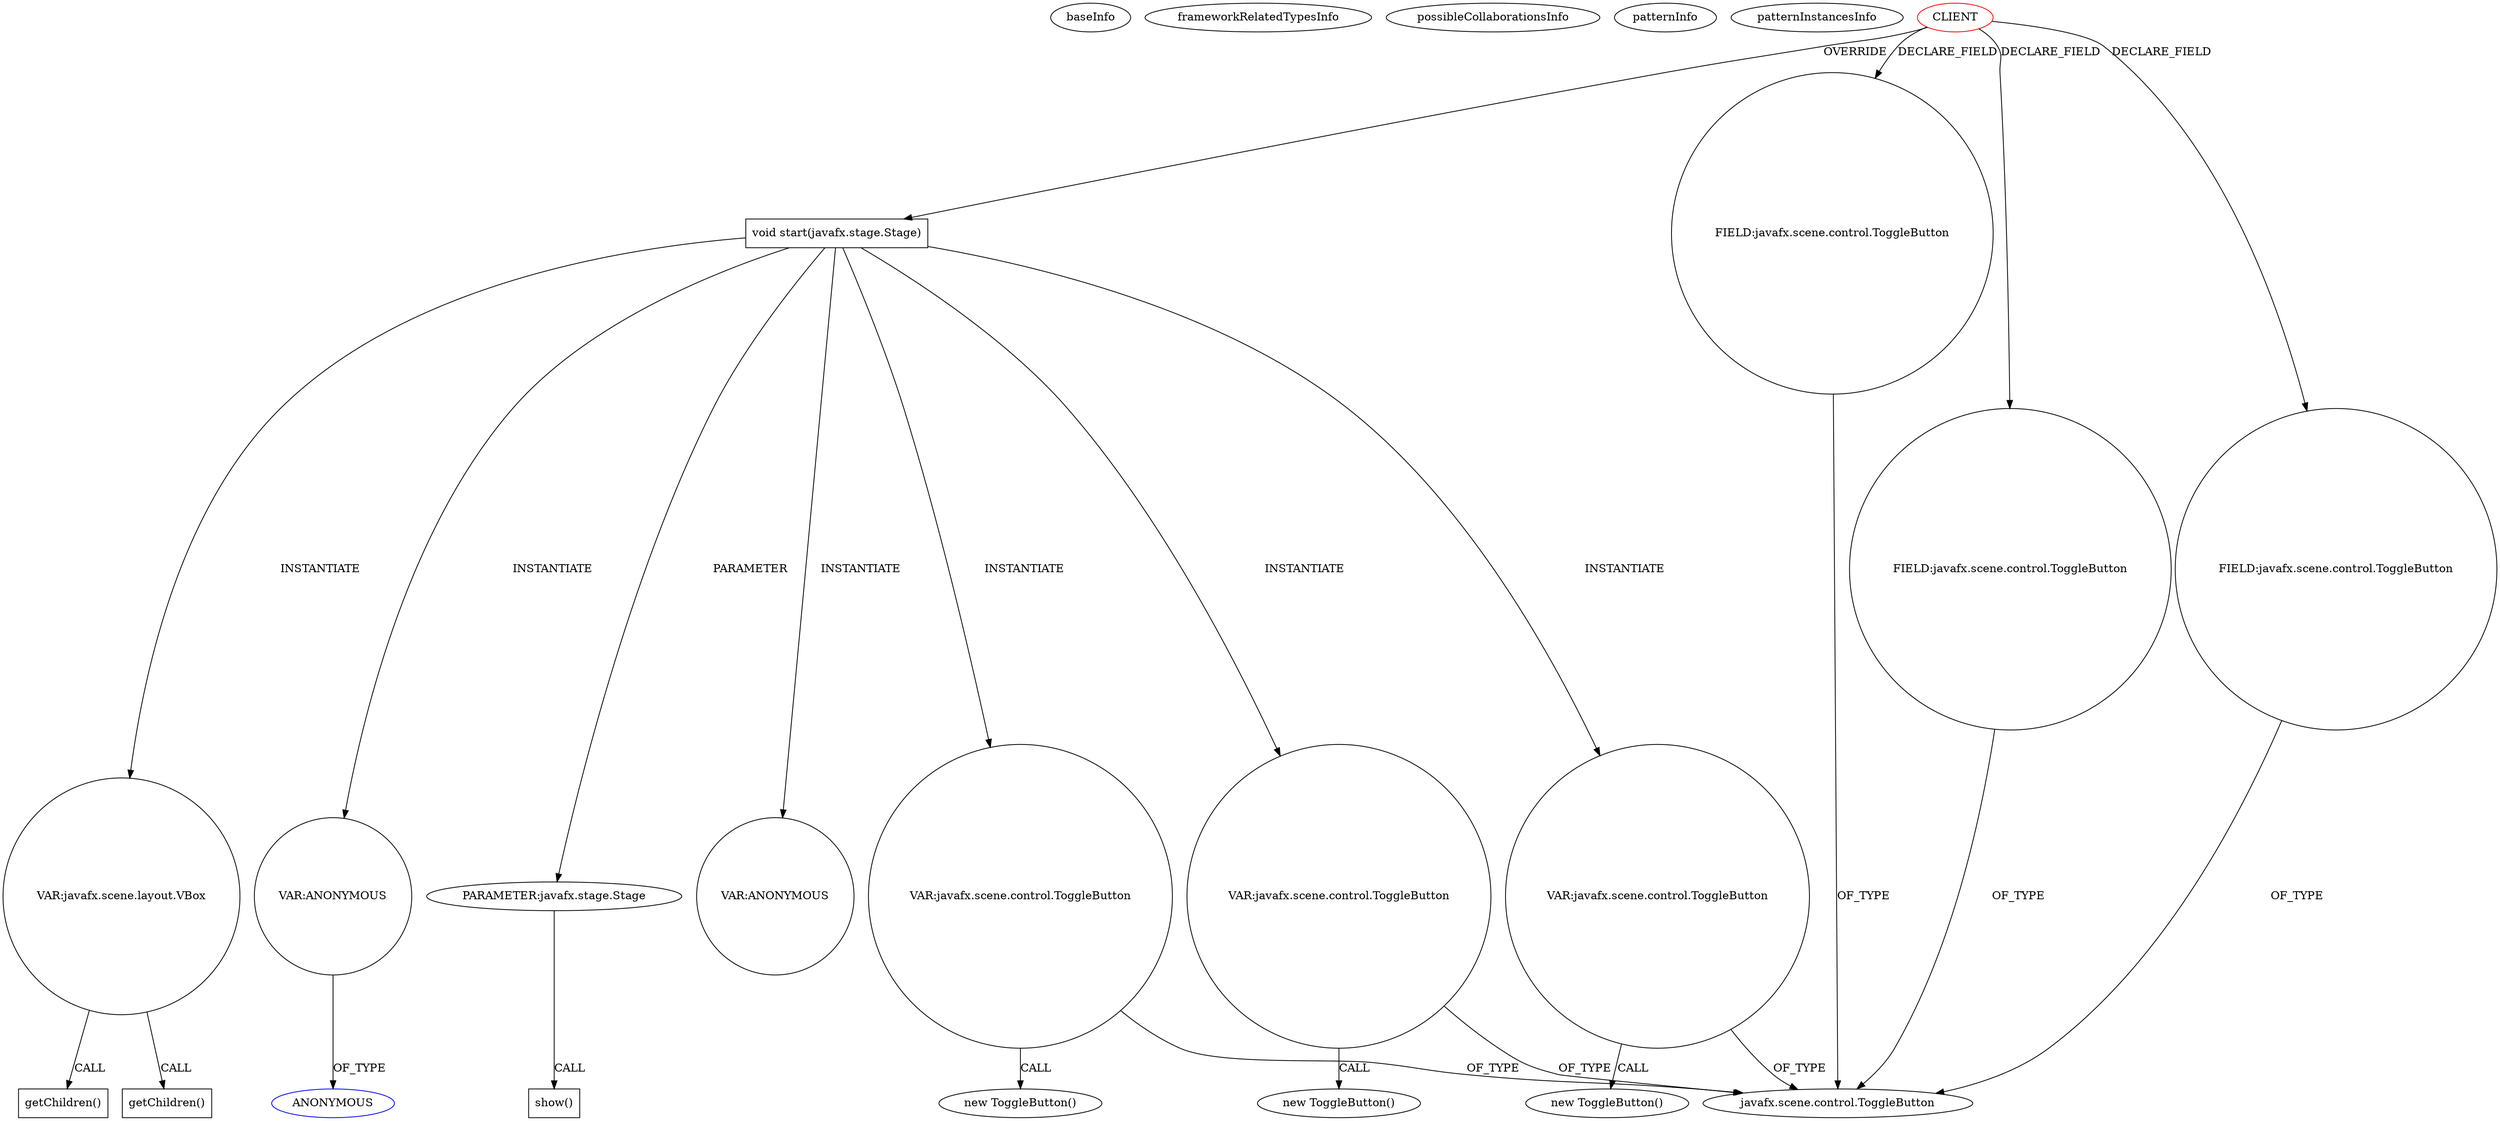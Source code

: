 digraph {
baseInfo[graphId=1745,category="pattern",isAnonymous=false,possibleRelation=false]
frameworkRelatedTypesInfo[]
possibleCollaborationsInfo[]
patternInfo[frequency=2.0,patternRootClient=0]
patternInstancesInfo[0="pdehn-TankBot~/pdehn-TankBot/TankBot-master/src/tankbot/api/TankBotApplication.java~TankBotApplication~3827",1="philippone-EMGClassifier~/philippone-EMGClassifier/EMGClassifier-master/src/gui/EMGClassifierGUI.java~EMGClassifierGUI~3875"]
3[label="javafx.scene.control.ToggleButton",vertexType="FRAMEWORK_CLASS_TYPE",isFrameworkType=false]
207[label="VAR:javafx.scene.control.ToggleButton",vertexType="VARIABLE_EXPRESION",isFrameworkType=false,shape=circle]
206[label="new ToggleButton()",vertexType="CONSTRUCTOR_CALL",isFrameworkType=false]
300[label="VAR:javafx.scene.control.ToggleButton",vertexType="VARIABLE_EXPRESION",isFrameworkType=false,shape=circle]
299[label="new ToggleButton()",vertexType="CONSTRUCTOR_CALL",isFrameworkType=false]
306[label="VAR:javafx.scene.control.ToggleButton",vertexType="VARIABLE_EXPRESION",isFrameworkType=false,shape=circle]
305[label="new ToggleButton()",vertexType="CONSTRUCTOR_CALL",isFrameworkType=false]
22[label="void start(javafx.stage.Stage)",vertexType="OVERRIDING_METHOD_DECLARATION",isFrameworkType=false,shape=box]
0[label="CLIENT",vertexType="ROOT_CLIENT_CLASS_DECLARATION",isFrameworkType=false,color=red]
23[label="PARAMETER:javafx.stage.Stage",vertexType="PARAMETER_DECLARATION",isFrameworkType=false]
434[label="show()",vertexType="INSIDE_CALL",isFrameworkType=false,shape=box]
12[label="FIELD:javafx.scene.control.ToggleButton",vertexType="FIELD_DECLARATION",isFrameworkType=false,shape=circle]
6[label="FIELD:javafx.scene.control.ToggleButton",vertexType="FIELD_DECLARATION",isFrameworkType=false,shape=circle]
4[label="FIELD:javafx.scene.control.ToggleButton",vertexType="FIELD_DECLARATION",isFrameworkType=false,shape=circle]
290[label="VAR:javafx.scene.layout.VBox",vertexType="VARIABLE_EXPRESION",isFrameworkType=false,shape=circle]
378[label="getChildren()",vertexType="INSIDE_CALL",isFrameworkType=false,shape=box]
372[label="getChildren()",vertexType="INSIDE_CALL",isFrameworkType=false,shape=box]
402[label="VAR:ANONYMOUS",vertexType="VARIABLE_EXPRESION",isFrameworkType=false,shape=circle]
403[label="ANONYMOUS",vertexType="REFERENCE_ANONYMOUS_DECLARATION",isFrameworkType=false,color=blue]
286[label="VAR:ANONYMOUS",vertexType="VARIABLE_EXPRESION",isFrameworkType=false,shape=circle]
300->3[label="OF_TYPE"]
290->378[label="CALL"]
23->434[label="CALL"]
22->290[label="INSTANTIATE"]
4->3[label="OF_TYPE"]
290->372[label="CALL"]
22->207[label="INSTANTIATE"]
22->402[label="INSTANTIATE"]
0->4[label="DECLARE_FIELD"]
0->12[label="DECLARE_FIELD"]
0->22[label="OVERRIDE"]
12->3[label="OF_TYPE"]
6->3[label="OF_TYPE"]
0->6[label="DECLARE_FIELD"]
22->306[label="INSTANTIATE"]
306->305[label="CALL"]
22->23[label="PARAMETER"]
22->286[label="INSTANTIATE"]
207->206[label="CALL"]
22->300[label="INSTANTIATE"]
306->3[label="OF_TYPE"]
300->299[label="CALL"]
207->3[label="OF_TYPE"]
402->403[label="OF_TYPE"]
}
